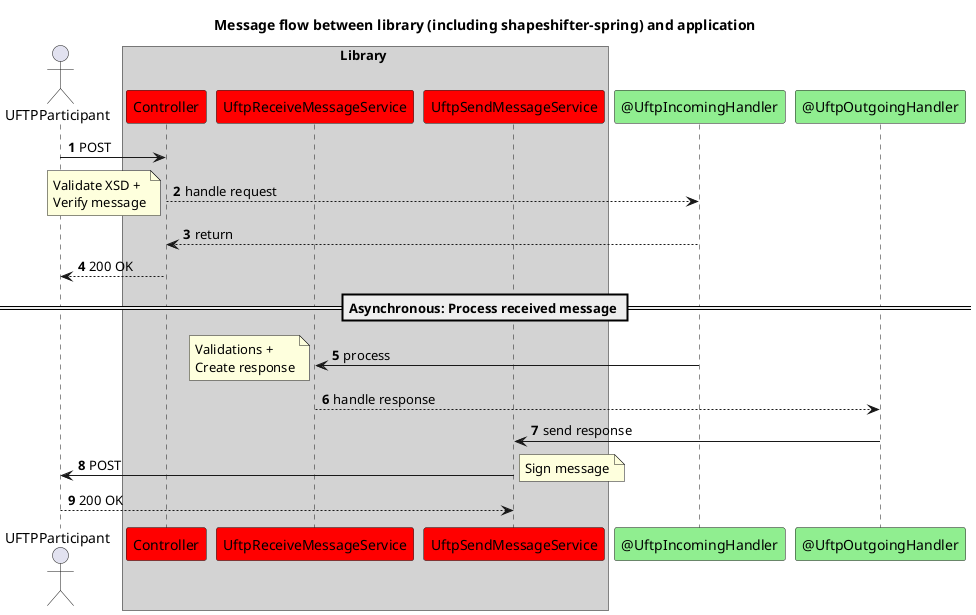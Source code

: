 @startuml

autonumber

title Message flow between library (including shapeshifter-spring) and application

actor UFTPParticipant

box Library #lightgrey
participant Controller #red
participant UftpReceiveMessageService #red
participant UftpSendMessageService #red
end box

participant @UftpIncomingHandler #lightgreen
participant @UftpOutgoingHandler #lightgreen

UFTPParticipant -> Controller : POST
Controller --> @UftpIncomingHandler : handle request
note left : Validate XSD + \nVerify message
Controller <-- @UftpIncomingHandler : return
Controller --> UFTPParticipant : 200 OK

== Asynchronous: Process received message ==
@UftpIncomingHandler -> UftpReceiveMessageService : process
note left : Validations + \nCreate response
UftpReceiveMessageService --> @UftpOutgoingHandler : handle response

@UftpOutgoingHandler -> UftpSendMessageService : send response
UftpSendMessageService -> UFTPParticipant : POST
note right : Sign message
UFTPParticipant --> UftpSendMessageService : 200 OK

@enduml